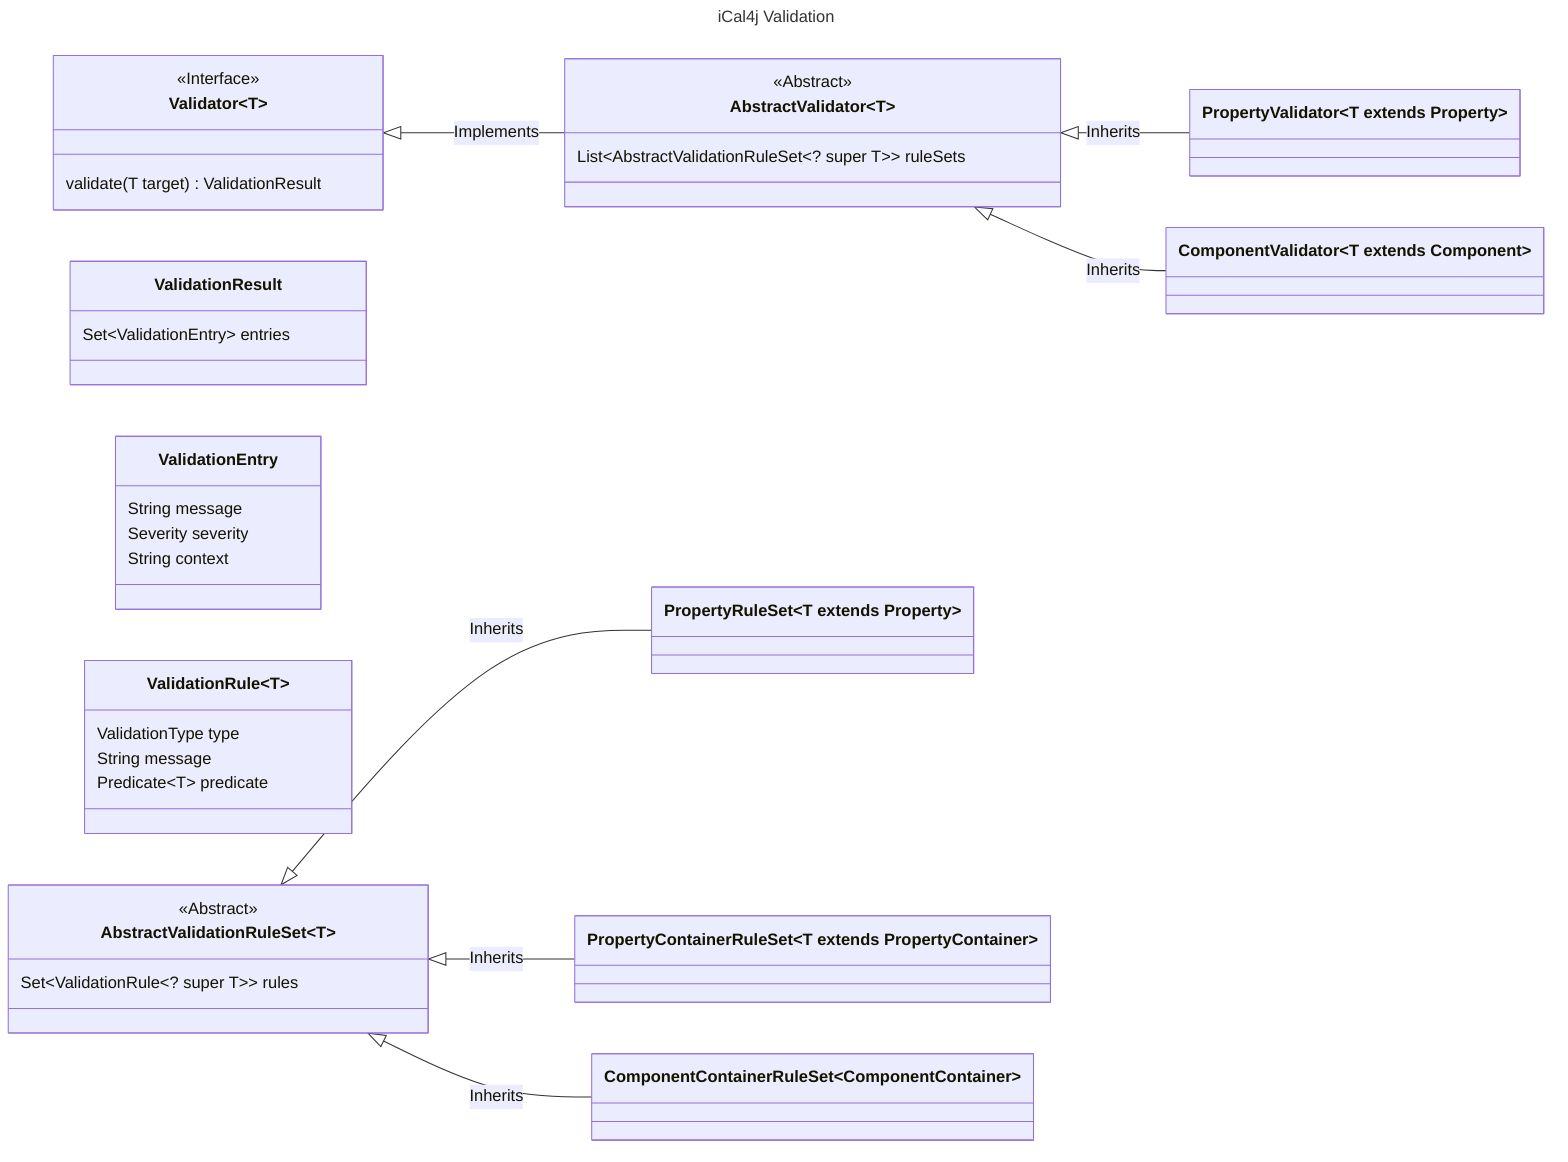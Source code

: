 ---
title: iCal4j Validation
---
classDiagram
    direction LR

    class Validator~T~
    <<Interface>> Validator~T~
    Validator~T~: validate(T target) ValidationResult

    class AbstractValidator~T~
    <<Abstract>> AbstractValidator~T~
    AbstractValidator~T~: List~AbstractValidationRuleSet~? super T~~ ruleSets

    class PropertyValidator~T extends Property~

    class ComponentValidator~T extends Component~

    ValidationResult: Set~ValidationEntry~ entries

    ValidationEntry: String message
    ValidationEntry: Severity severity
    ValidationEntry: String context

    ValidationRule~T~: ValidationType type
    ValidationRule~T~: String message
    ValidationRule~T~: Predicate~T~ predicate

    class AbstractValidationRuleSet~T~
    <<Abstract>> AbstractValidationRuleSet~T~
    AbstractValidationRuleSet~T~: Set~ValidationRule~? super T~~ rules

    class PropertyRuleSet~T extends Property~
    class PropertyContainerRuleSet~T extends PropertyContainer~
    class ComponentContainerRuleSet~ComponentContainer~

    Validator~T~ <|-- AbstractValidator~T~: Implements

    AbstractValidator~T~ <|-- PropertyValidator~T extends Property~: Inherits
    AbstractValidator~T~ <|-- ComponentValidator~T extends Component~: Inherits

    AbstractValidationRuleSet~T~ <|-- PropertyRuleSet~T extends Property~: Inherits
    AbstractValidationRuleSet~T~ <|-- PropertyContainerRuleSet~T extends PropertyContainer~: Inherits
    AbstractValidationRuleSet~T~ <|-- ComponentContainerRuleSet~ComponentContainer~: Inherits